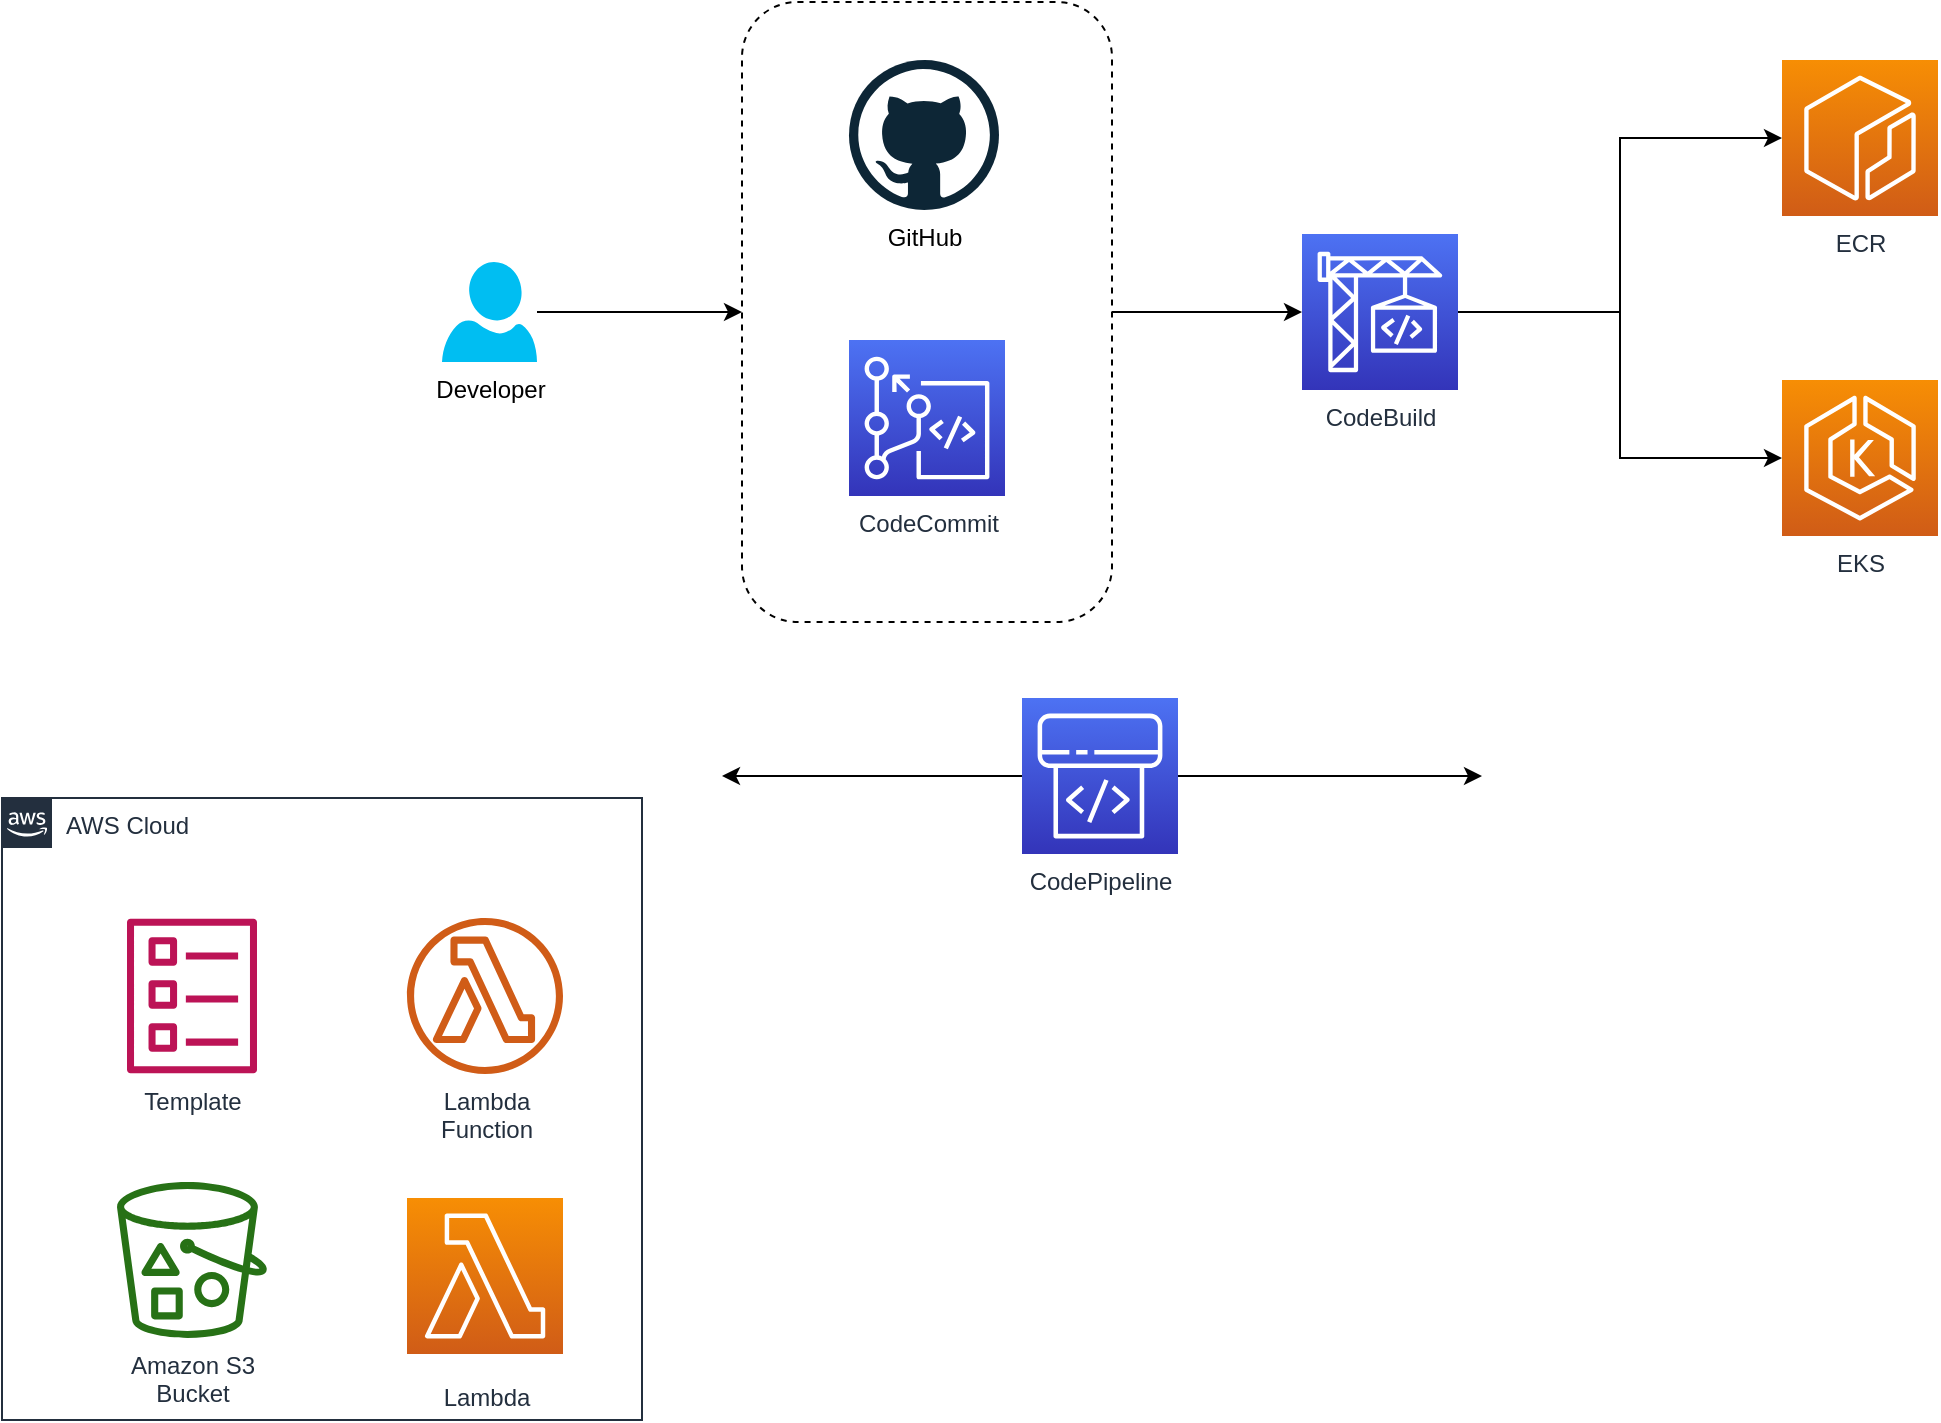 <mxfile version="17.4.6" type="github">
  <diagram id="Ht1M8jgEwFfnCIfOTk4-" name="Page-1">
    <mxGraphModel dx="2589" dy="1429" grid="1" gridSize="10" guides="1" tooltips="1" connect="1" arrows="1" fold="1" page="1" pageScale="1" pageWidth="1169" pageHeight="827" math="0" shadow="0">
      <root>
        <mxCell id="0" />
        <mxCell id="1" parent="0" />
        <mxCell id="UEzPUAAOIrF-is8g5C7q-154" value="AWS Cloud" style="points=[[0,0],[0.25,0],[0.5,0],[0.75,0],[1,0],[1,0.25],[1,0.5],[1,0.75],[1,1],[0.75,1],[0.5,1],[0.25,1],[0,1],[0,0.75],[0,0.5],[0,0.25]];outlineConnect=0;gradientColor=none;html=1;whiteSpace=wrap;fontSize=12;fontStyle=0;shape=mxgraph.aws4.group;grIcon=mxgraph.aws4.group_aws_cloud_alt;strokeColor=#232F3E;fillColor=none;verticalAlign=top;align=left;spacingLeft=30;fontColor=#232F3E;dashed=0;labelBackgroundColor=#ffffff;container=1;pointerEvents=0;collapsible=0;recursiveResize=0;" parent="1" vertex="1">
          <mxGeometry x="-1160" y="-311" width="320" height="311" as="geometry" />
        </mxCell>
        <mxCell id="UEzPUAAOIrF-is8g5C7q-156" value="Template" style="outlineConnect=0;fontColor=#232F3E;gradientColor=none;fillColor=#BC1356;strokeColor=none;dashed=0;verticalLabelPosition=bottom;verticalAlign=top;align=center;html=1;fontSize=12;fontStyle=0;aspect=fixed;pointerEvents=1;shape=mxgraph.aws4.template;labelBackgroundColor=#ffffff;" parent="UEzPUAAOIrF-is8g5C7q-154" vertex="1">
          <mxGeometry x="62.5" y="60" width="65" height="78" as="geometry" />
        </mxCell>
        <mxCell id="UEzPUAAOIrF-is8g5C7q-151" value="Lambda&lt;br&gt;Function&lt;br&gt;" style="outlineConnect=0;fontColor=#232F3E;gradientColor=none;fillColor=#D05C17;strokeColor=none;dashed=0;verticalLabelPosition=bottom;verticalAlign=top;align=center;html=1;fontSize=12;fontStyle=0;aspect=fixed;pointerEvents=1;shape=mxgraph.aws4.lambda_function;labelBackgroundColor=#ffffff;" parent="UEzPUAAOIrF-is8g5C7q-154" vertex="1">
          <mxGeometry x="202.5" y="60" width="78" height="78" as="geometry" />
        </mxCell>
        <mxCell id="UEzPUAAOIrF-is8g5C7q-158" value="Amazon S3&lt;br&gt;Bucket&lt;br&gt;" style="outlineConnect=0;fontColor=#232F3E;gradientColor=none;fillColor=#277116;strokeColor=none;dashed=0;verticalLabelPosition=bottom;verticalAlign=top;align=center;html=1;fontSize=12;fontStyle=0;aspect=fixed;pointerEvents=1;shape=mxgraph.aws4.bucket_with_objects;labelBackgroundColor=#ffffff;" parent="UEzPUAAOIrF-is8g5C7q-154" vertex="1">
          <mxGeometry x="57.5" y="192" width="75" height="78" as="geometry" />
        </mxCell>
        <mxCell id="UEzPUAAOIrF-is8g5C7q-148" value="Lambda" style="outlineConnect=0;fontColor=#232F3E;gradientColor=#F78E04;gradientDirection=north;fillColor=#D05C17;strokeColor=#ffffff;dashed=0;verticalLabelPosition=bottom;verticalAlign=top;align=center;html=1;fontSize=12;fontStyle=0;aspect=fixed;shape=mxgraph.aws4.resourceIcon;resIcon=mxgraph.aws4.lambda;labelBackgroundColor=#ffffff;spacingTop=8;" parent="UEzPUAAOIrF-is8g5C7q-154" vertex="1">
          <mxGeometry x="202.5" y="200" width="78" height="78" as="geometry" />
        </mxCell>
        <mxCell id="Qg9tzQF2cnr5tdFhlLoi-2" value="ECR" style="sketch=0;points=[[0,0,0],[0.25,0,0],[0.5,0,0],[0.75,0,0],[1,0,0],[0,1,0],[0.25,1,0],[0.5,1,0],[0.75,1,0],[1,1,0],[0,0.25,0],[0,0.5,0],[0,0.75,0],[1,0.25,0],[1,0.5,0],[1,0.75,0]];outlineConnect=0;fontColor=#232F3E;gradientColor=#F78E04;gradientDirection=north;fillColor=#D05C17;strokeColor=#ffffff;dashed=0;verticalLabelPosition=bottom;verticalAlign=top;align=center;html=1;fontSize=12;fontStyle=0;aspect=fixed;shape=mxgraph.aws4.resourceIcon;resIcon=mxgraph.aws4.ecr;" vertex="1" parent="1">
          <mxGeometry x="-270" y="-680" width="78" height="78" as="geometry" />
        </mxCell>
        <mxCell id="Qg9tzQF2cnr5tdFhlLoi-3" value="EKS" style="sketch=0;points=[[0,0,0],[0.25,0,0],[0.5,0,0],[0.75,0,0],[1,0,0],[0,1,0],[0.25,1,0],[0.5,1,0],[0.75,1,0],[1,1,0],[0,0.25,0],[0,0.5,0],[0,0.75,0],[1,0.25,0],[1,0.5,0],[1,0.75,0]];outlineConnect=0;fontColor=#232F3E;gradientColor=#F78E04;gradientDirection=north;fillColor=#D05C17;strokeColor=#ffffff;dashed=0;verticalLabelPosition=bottom;verticalAlign=top;align=center;html=1;fontSize=12;fontStyle=0;aspect=fixed;shape=mxgraph.aws4.resourceIcon;resIcon=mxgraph.aws4.eks;" vertex="1" parent="1">
          <mxGeometry x="-270" y="-520" width="78" height="78" as="geometry" />
        </mxCell>
        <mxCell id="Qg9tzQF2cnr5tdFhlLoi-52" value="" style="edgeStyle=orthogonalEdgeStyle;rounded=0;orthogonalLoop=1;jettySize=auto;html=1;entryX=0;entryY=0.5;entryDx=0;entryDy=0;entryPerimeter=0;" edge="1" parent="1" source="Qg9tzQF2cnr5tdFhlLoi-4" target="Qg9tzQF2cnr5tdFhlLoi-2">
          <mxGeometry relative="1" as="geometry">
            <mxPoint x="-333" y="-554" as="targetPoint" />
          </mxGeometry>
        </mxCell>
        <mxCell id="Qg9tzQF2cnr5tdFhlLoi-54" value="" style="edgeStyle=orthogonalEdgeStyle;rounded=0;orthogonalLoop=1;jettySize=auto;html=1;entryX=0;entryY=0.5;entryDx=0;entryDy=0;entryPerimeter=0;" edge="1" parent="1" source="Qg9tzQF2cnr5tdFhlLoi-4" target="Qg9tzQF2cnr5tdFhlLoi-3">
          <mxGeometry relative="1" as="geometry">
            <mxPoint x="-353" y="-554" as="targetPoint" />
          </mxGeometry>
        </mxCell>
        <mxCell id="Qg9tzQF2cnr5tdFhlLoi-4" value="CodeBuild" style="sketch=0;points=[[0,0,0],[0.25,0,0],[0.5,0,0],[0.75,0,0],[1,0,0],[0,1,0],[0.25,1,0],[0.5,1,0],[0.75,1,0],[1,1,0],[0,0.25,0],[0,0.5,0],[0,0.75,0],[1,0.25,0],[1,0.5,0],[1,0.75,0]];outlineConnect=0;fontColor=#232F3E;gradientColor=#4D72F3;gradientDirection=north;fillColor=#3334B9;strokeColor=#ffffff;dashed=0;verticalLabelPosition=bottom;verticalAlign=top;align=center;html=1;fontSize=12;fontStyle=0;aspect=fixed;shape=mxgraph.aws4.resourceIcon;resIcon=mxgraph.aws4.codebuild;" vertex="1" parent="1">
          <mxGeometry x="-510" y="-593" width="78" height="78" as="geometry" />
        </mxCell>
        <mxCell id="Qg9tzQF2cnr5tdFhlLoi-40" value="" style="edgeStyle=orthogonalEdgeStyle;rounded=0;orthogonalLoop=1;jettySize=auto;html=1;" edge="1" parent="1" source="Qg9tzQF2cnr5tdFhlLoi-6" target="Qg9tzQF2cnr5tdFhlLoi-28">
          <mxGeometry relative="1" as="geometry">
            <mxPoint x="-828.75" y="-554" as="targetPoint" />
          </mxGeometry>
        </mxCell>
        <mxCell id="Qg9tzQF2cnr5tdFhlLoi-6" value="Developer" style="verticalLabelPosition=bottom;html=1;verticalAlign=top;align=center;strokeColor=none;fillColor=#00BEF2;shape=mxgraph.azure.user;" vertex="1" parent="1">
          <mxGeometry x="-940" y="-579" width="47.5" height="50" as="geometry" />
        </mxCell>
        <mxCell id="Qg9tzQF2cnr5tdFhlLoi-31" value="" style="edgeStyle=orthogonalEdgeStyle;rounded=0;orthogonalLoop=1;jettySize=auto;html=1;" edge="1" parent="1" source="Qg9tzQF2cnr5tdFhlLoi-7">
          <mxGeometry relative="1" as="geometry">
            <mxPoint x="-800" y="-322" as="targetPoint" />
          </mxGeometry>
        </mxCell>
        <mxCell id="Qg9tzQF2cnr5tdFhlLoi-50" value="" style="edgeStyle=orthogonalEdgeStyle;rounded=0;orthogonalLoop=1;jettySize=auto;html=1;" edge="1" parent="1" source="Qg9tzQF2cnr5tdFhlLoi-7">
          <mxGeometry relative="1" as="geometry">
            <mxPoint x="-420" y="-322" as="targetPoint" />
          </mxGeometry>
        </mxCell>
        <mxCell id="Qg9tzQF2cnr5tdFhlLoi-7" value="CodePipeline" style="sketch=0;points=[[0,0,0],[0.25,0,0],[0.5,0,0],[0.75,0,0],[1,0,0],[0,1,0],[0.25,1,0],[0.5,1,0],[0.75,1,0],[1,1,0],[0,0.25,0],[0,0.5,0],[0,0.75,0],[1,0.25,0],[1,0.5,0],[1,0.75,0]];outlineConnect=0;fontColor=#232F3E;gradientColor=#4D72F3;gradientDirection=north;fillColor=#3334B9;strokeColor=#ffffff;dashed=0;verticalLabelPosition=bottom;verticalAlign=top;align=center;html=1;fontSize=12;fontStyle=0;aspect=fixed;shape=mxgraph.aws4.resourceIcon;resIcon=mxgraph.aws4.codepipeline;" vertex="1" parent="1">
          <mxGeometry x="-650" y="-361" width="78" height="78" as="geometry" />
        </mxCell>
        <mxCell id="Qg9tzQF2cnr5tdFhlLoi-44" value="" style="edgeStyle=orthogonalEdgeStyle;rounded=0;orthogonalLoop=1;jettySize=auto;html=1;entryX=0;entryY=0.5;entryDx=0;entryDy=0;entryPerimeter=0;" edge="1" parent="1" source="Qg9tzQF2cnr5tdFhlLoi-28" target="Qg9tzQF2cnr5tdFhlLoi-4">
          <mxGeometry relative="1" as="geometry">
            <mxPoint x="-530" y="-514" as="targetPoint" />
          </mxGeometry>
        </mxCell>
        <mxCell id="Qg9tzQF2cnr5tdFhlLoi-28" value="" style="rounded=1;whiteSpace=wrap;html=1;dashed=1;labelBackgroundColor=#ffffff;fillColor=none;gradientColor=none;container=1;pointerEvents=0;collapsible=0;recursiveResize=0;" vertex="1" parent="1">
          <mxGeometry x="-790" y="-709" width="185" height="310" as="geometry" />
        </mxCell>
        <mxCell id="Qg9tzQF2cnr5tdFhlLoi-9" value="GitHub" style="dashed=0;outlineConnect=0;html=1;align=center;labelPosition=center;verticalLabelPosition=bottom;verticalAlign=top;shape=mxgraph.weblogos.github" vertex="1" parent="Qg9tzQF2cnr5tdFhlLoi-28">
          <mxGeometry x="53.5" y="29" width="75" height="75" as="geometry" />
        </mxCell>
        <mxCell id="Qg9tzQF2cnr5tdFhlLoi-5" value="CodeCommit" style="sketch=0;points=[[0,0,0],[0.25,0,0],[0.5,0,0],[0.75,0,0],[1,0,0],[0,1,0],[0.25,1,0],[0.5,1,0],[0.75,1,0],[1,1,0],[0,0.25,0],[0,0.5,0],[0,0.75,0],[1,0.25,0],[1,0.5,0],[1,0.75,0]];outlineConnect=0;fontColor=#232F3E;gradientColor=#4D72F3;gradientDirection=north;fillColor=#3334B9;strokeColor=#ffffff;dashed=0;verticalLabelPosition=bottom;verticalAlign=top;align=center;html=1;fontSize=12;fontStyle=0;aspect=fixed;shape=mxgraph.aws4.resourceIcon;resIcon=mxgraph.aws4.codecommit;" vertex="1" parent="Qg9tzQF2cnr5tdFhlLoi-28">
          <mxGeometry x="53.5" y="169" width="78" height="78" as="geometry" />
        </mxCell>
      </root>
    </mxGraphModel>
  </diagram>
</mxfile>
